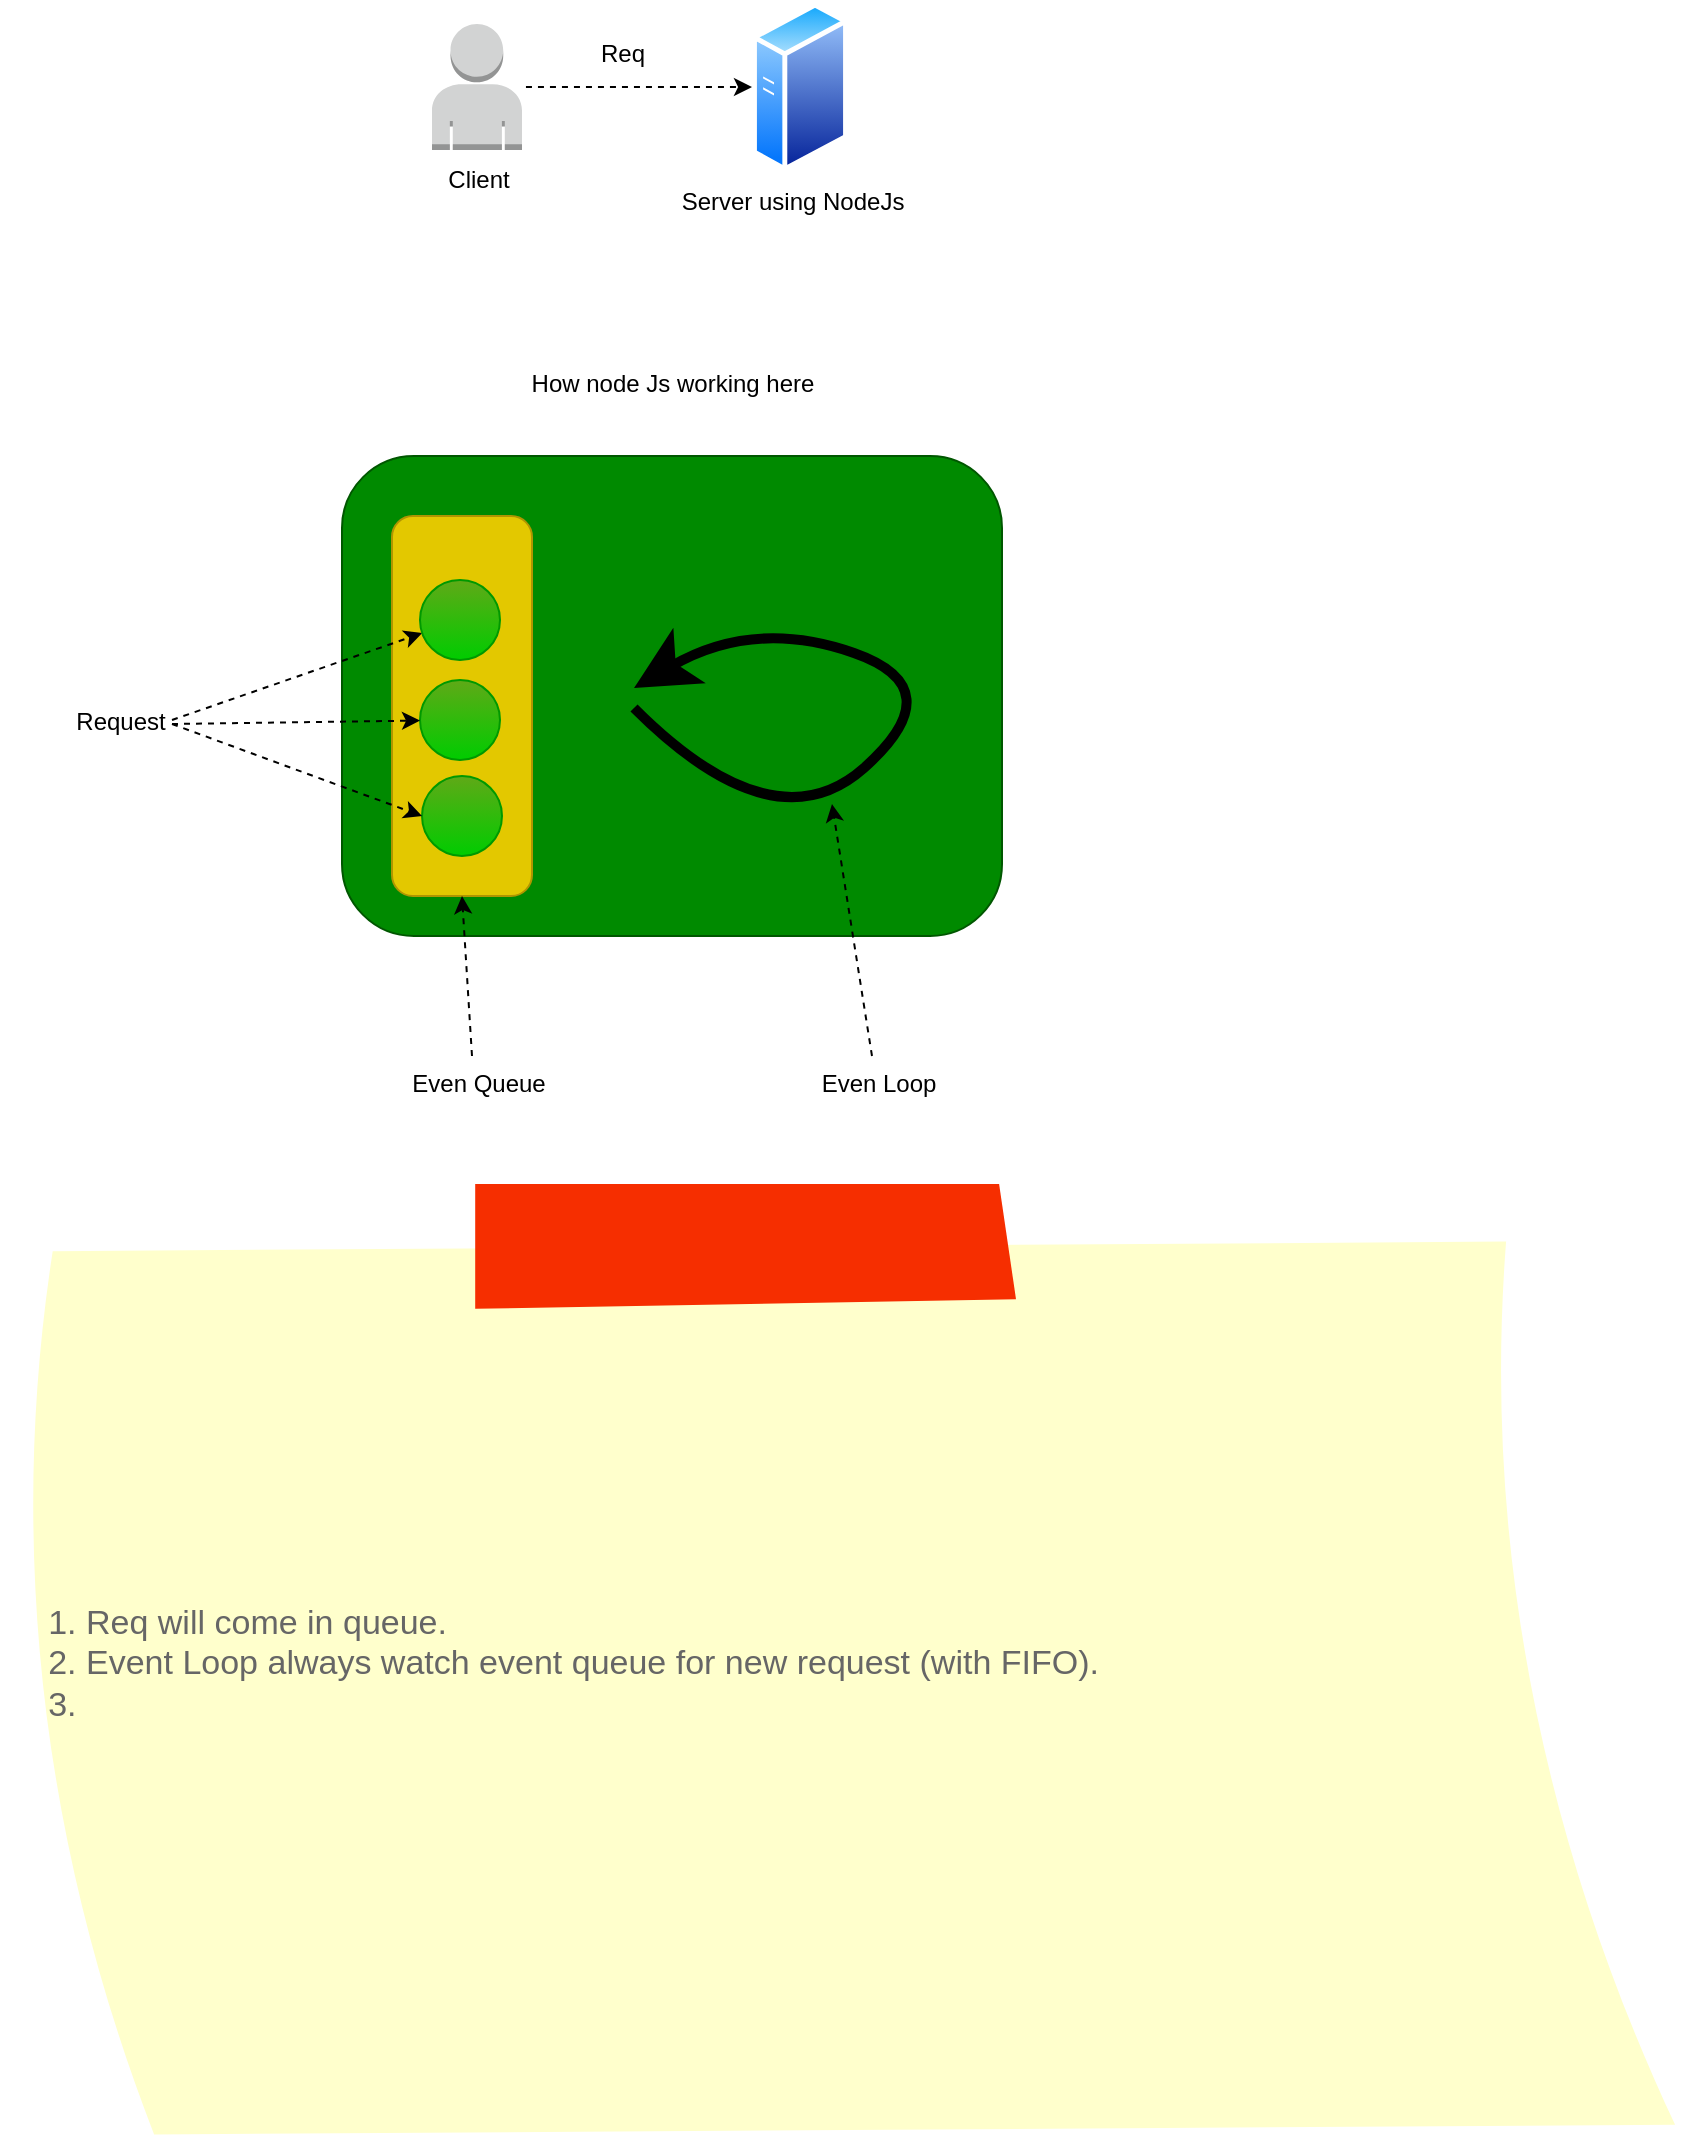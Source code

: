 <mxfile>
    <diagram id="g1kPxoAMHjsqkS3H4k49" name="Page-1">
        <mxGraphModel dx="618" dy="705" grid="1" gridSize="10" guides="1" tooltips="1" connect="1" arrows="1" fold="1" page="1" pageScale="1" pageWidth="850" pageHeight="1100" math="0" shadow="0">
            <root>
                <mxCell id="0"/>
                <mxCell id="1" parent="0"/>
                <mxCell id="3" style="edgeStyle=none;html=1;orthogonalLoop=0;dashed=1;flowAnimation=1;entryX=0;entryY=0.5;entryDx=0;entryDy=0;" edge="1" parent="1" source="2" target="5">
                    <mxGeometry relative="1" as="geometry">
                        <mxPoint x="600" y="281.5" as="targetPoint"/>
                    </mxGeometry>
                </mxCell>
                <mxCell id="2" value="" style="outlineConnect=0;dashed=0;verticalLabelPosition=bottom;verticalAlign=top;align=center;html=1;shape=mxgraph.aws3.user;fillColor=#D2D3D3;gradientColor=none;" vertex="1" parent="1">
                    <mxGeometry x="450" y="250" width="45" height="63" as="geometry"/>
                </mxCell>
                <mxCell id="4" value="Req" style="text;html=1;align=center;verticalAlign=middle;resizable=0;points=[];autosize=1;strokeColor=none;fillColor=none;" vertex="1" parent="1">
                    <mxGeometry x="520" y="250" width="50" height="30" as="geometry"/>
                </mxCell>
                <mxCell id="5" value="" style="aspect=fixed;perimeter=ellipsePerimeter;html=1;align=center;shadow=0;dashed=0;spacingTop=3;image;image=img/lib/active_directory/generic_server.svg;" vertex="1" parent="1">
                    <mxGeometry x="610" y="238.64" width="48" height="85.71" as="geometry"/>
                </mxCell>
                <mxCell id="6" value="Server using NodeJs" style="text;html=1;align=center;verticalAlign=middle;resizable=0;points=[];autosize=1;strokeColor=none;fillColor=none;" vertex="1" parent="1">
                    <mxGeometry x="565" y="324.35" width="130" height="30" as="geometry"/>
                </mxCell>
                <mxCell id="7" value="Client&lt;br&gt;" style="text;html=1;align=center;verticalAlign=middle;resizable=0;points=[];autosize=1;strokeColor=none;fillColor=none;" vertex="1" parent="1">
                    <mxGeometry x="447.5" y="313" width="50" height="30" as="geometry"/>
                </mxCell>
                <mxCell id="8" value="How node Js working here" style="text;html=1;align=center;verticalAlign=middle;resizable=0;points=[];autosize=1;strokeColor=none;fillColor=none;" vertex="1" parent="1">
                    <mxGeometry x="490" y="415" width="160" height="30" as="geometry"/>
                </mxCell>
                <mxCell id="11" value="" style="rounded=1;whiteSpace=wrap;html=1;fillOpacity=100;fillColor=#008a00;fontColor=#ffffff;strokeColor=#005700;fillStyle=solid;noLabel=0;" vertex="1" parent="1">
                    <mxGeometry x="405" y="466" width="330" height="240" as="geometry"/>
                </mxCell>
                <mxCell id="13" value="" style="rounded=1;whiteSpace=wrap;html=1;fillStyle=solid;fillColor=#e3c800;fontColor=#000000;strokeColor=#B09500;" vertex="1" parent="1">
                    <mxGeometry x="430" y="496" width="70" height="190" as="geometry"/>
                </mxCell>
                <mxCell id="14" value="" style="ellipse;whiteSpace=wrap;html=1;aspect=fixed;fillStyle=solid;fillColor=#60A917;gradientColor=#00CC00;strokeColor=#009900;" vertex="1" parent="1">
                    <mxGeometry x="445" y="626" width="40" height="40" as="geometry"/>
                </mxCell>
                <mxCell id="17" value="" style="endArrow=classic;html=1;dashed=1;entryX=0.5;entryY=1;entryDx=0;entryDy=0;" edge="1" parent="1" target="13">
                    <mxGeometry width="50" height="50" relative="1" as="geometry">
                        <mxPoint x="470" y="766" as="sourcePoint"/>
                        <mxPoint x="500" y="816" as="targetPoint"/>
                    </mxGeometry>
                </mxCell>
                <mxCell id="18" value="Even Queue&lt;br&gt;" style="text;html=1;align=center;verticalAlign=middle;resizable=0;points=[];autosize=1;strokeColor=none;fillColor=none;" vertex="1" parent="1">
                    <mxGeometry x="427.5" y="765" width="90" height="30" as="geometry"/>
                </mxCell>
                <mxCell id="19" value="" style="endArrow=classic;html=1;dashed=1;entryX=0;entryY=0.5;entryDx=0;entryDy=0;" edge="1" parent="1" target="14">
                    <mxGeometry width="50" height="50" relative="1" as="geometry">
                        <mxPoint x="320" y="600" as="sourcePoint"/>
                        <mxPoint x="400" y="600" as="targetPoint"/>
                        <Array as="points">
                            <mxPoint x="320" y="600"/>
                        </Array>
                    </mxGeometry>
                </mxCell>
                <mxCell id="20" value="Request" style="text;html=1;align=center;verticalAlign=middle;resizable=0;points=[];autosize=1;strokeColor=none;fillColor=none;" vertex="1" parent="1">
                    <mxGeometry x="259" y="584" width="70" height="30" as="geometry"/>
                </mxCell>
                <mxCell id="23" value="&lt;div style=&quot;text-align: justify;&quot;&gt;&lt;ol&gt;&lt;li&gt;&lt;span style=&quot;background-color: initial;&quot;&gt;Req will come in queue.&lt;/span&gt;&lt;/li&gt;&lt;li&gt;Event Loop always watch event queue for new request (with FIFO).&lt;/li&gt;&lt;li&gt;&lt;br&gt;&lt;/li&gt;&lt;/ol&gt;&lt;/div&gt;" style="strokeWidth=1;shadow=0;dashed=0;align=left;html=1;shape=mxgraph.mockup.text.stickyNote2;fontColor=#666666;mainText=;fontSize=17;whiteSpace=wrap;fillColor=#ffffcc;strokeColor=#F62E00;fillStyle=solid;verticalAlign=middle;labelPosition=center;verticalLabelPosition=middle;" vertex="1" parent="1">
                    <mxGeometry x="235" y="830" width="845" height="480" as="geometry"/>
                </mxCell>
                <mxCell id="24" value="" style="ellipse;whiteSpace=wrap;html=1;aspect=fixed;fillStyle=solid;fillColor=#60A917;gradientColor=#00CC00;strokeColor=#009900;" vertex="1" parent="1">
                    <mxGeometry x="444" y="578" width="40" height="40" as="geometry"/>
                </mxCell>
                <mxCell id="25" value="" style="endArrow=classic;html=1;dashed=1;" edge="1" parent="1" target="24">
                    <mxGeometry width="50" height="50" relative="1" as="geometry">
                        <mxPoint x="320" y="600" as="sourcePoint"/>
                        <mxPoint x="445" y="636" as="targetPoint"/>
                        <Array as="points"/>
                    </mxGeometry>
                </mxCell>
                <mxCell id="26" value="" style="endArrow=classic;html=1;dashed=1;" edge="1" target="27" parent="1">
                    <mxGeometry width="50" height="50" relative="1" as="geometry">
                        <mxPoint x="320" y="598" as="sourcePoint"/>
                        <mxPoint x="445" y="586" as="targetPoint"/>
                        <Array as="points"/>
                    </mxGeometry>
                </mxCell>
                <mxCell id="27" value="" style="ellipse;whiteSpace=wrap;html=1;aspect=fixed;fillStyle=solid;fillColor=#60A917;gradientColor=#00CC00;strokeColor=#009900;" vertex="1" parent="1">
                    <mxGeometry x="444" y="528" width="40" height="40" as="geometry"/>
                </mxCell>
                <mxCell id="29" value="" style="curved=1;endArrow=classic;html=1;endSize=16;startSize=16;strokeWidth=5;" edge="1" parent="1">
                    <mxGeometry width="50" height="50" relative="1" as="geometry">
                        <mxPoint x="551" y="592" as="sourcePoint"/>
                        <mxPoint x="551" y="582" as="targetPoint"/>
                        <Array as="points">
                            <mxPoint x="621" y="662"/>
                            <mxPoint x="711" y="582"/>
                            <mxPoint x="611" y="547"/>
                        </Array>
                    </mxGeometry>
                </mxCell>
                <mxCell id="30" value="" style="endArrow=classic;html=1;dashed=1;" edge="1" parent="1">
                    <mxGeometry width="50" height="50" relative="1" as="geometry">
                        <mxPoint x="670" y="766" as="sourcePoint"/>
                        <mxPoint x="650" y="640" as="targetPoint"/>
                    </mxGeometry>
                </mxCell>
                <mxCell id="31" value="Even Loop" style="text;html=1;align=center;verticalAlign=middle;resizable=0;points=[];autosize=1;strokeColor=none;fillColor=none;" vertex="1" parent="1">
                    <mxGeometry x="632.5" y="765" width="80" height="30" as="geometry"/>
                </mxCell>
            </root>
        </mxGraphModel>
    </diagram>
</mxfile>